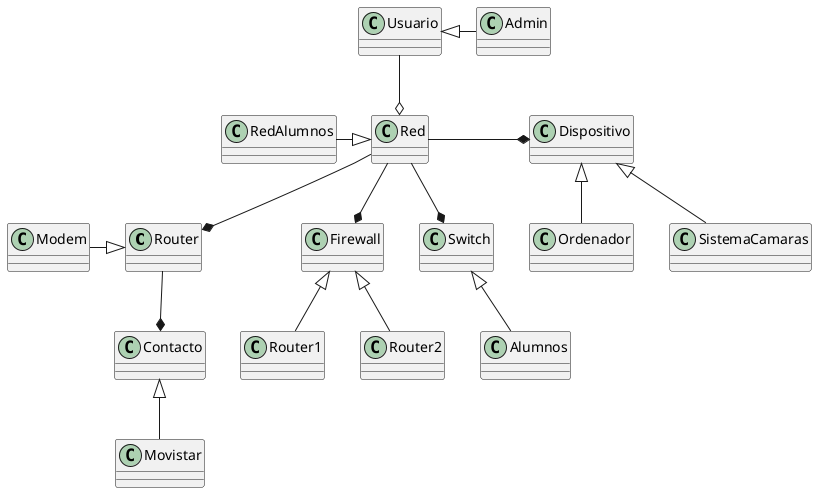 @startuml proyecto
/' Diagrama de Clases -> Diagrama de Objetos -> Diagrama de estados '/

class Router 
class Firewall
class Switch
class Dispositivo
class Contacto
class Usuario
class Red

Red --* Router
Red --* Firewall
Red --* Switch
Red -r-* Dispositivo
Usuario --o Red
Router --* Contacto

Usuario <|-r- Admin
Red <|-l- RedAlumnos
Router <|-l- Modem
Contacto <|-- Movistar
Firewall <|-- Router1
Firewall <|-- Router2
Switch <|-- Alumnos
Dispositivo <|-- Ordenador
Dispositivo <|-- SistemaCamaras

/'
Router -r-> Firewall
Firewall -r-> Switch
Switch --> Dispositivo
Router -l* Contacto
'/

/' Usuario --o Red '/


@enduml
